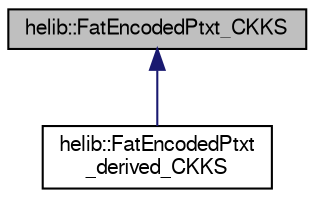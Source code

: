 digraph "helib::FatEncodedPtxt_CKKS"
{
  edge [fontname="FreeSans",fontsize="10",labelfontname="FreeSans",labelfontsize="10"];
  node [fontname="FreeSans",fontsize="10",shape=record];
  Node0 [label="helib::FatEncodedPtxt_CKKS",height=0.2,width=0.4,color="black", fillcolor="grey75", style="filled", fontcolor="black"];
  Node0 -> Node1 [dir="back",color="midnightblue",fontsize="10",style="solid"];
  Node1 [label="helib::FatEncodedPtxt\l_derived_CKKS",height=0.2,width=0.4,color="black", fillcolor="white", style="filled",URL="$classhelib_1_1_fat_encoded_ptxt__derived___c_k_k_s.html"];
}
